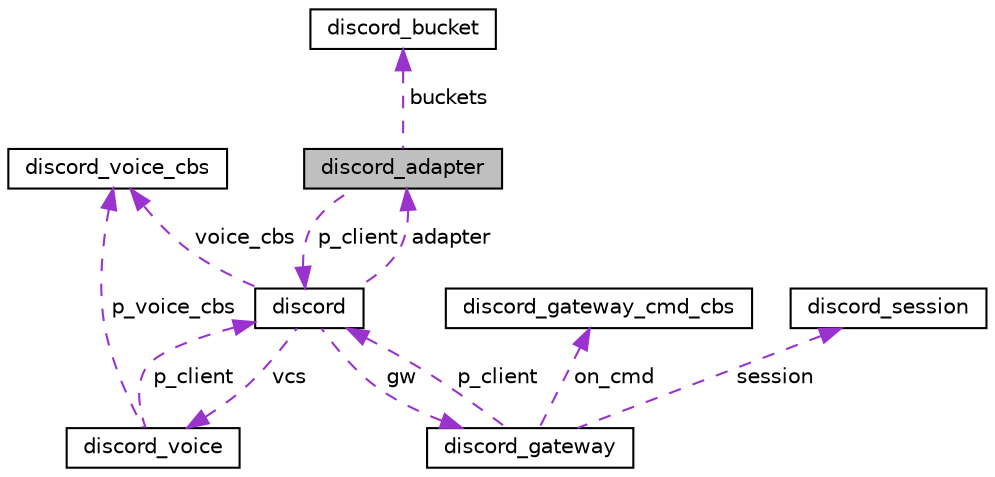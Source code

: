 digraph "discord_adapter"
{
 // LATEX_PDF_SIZE
  edge [fontname="Helvetica",fontsize="10",labelfontname="Helvetica",labelfontsize="10"];
  node [fontname="Helvetica",fontsize="10",shape=record];
  Node1 [label="discord_adapter",height=0.2,width=0.4,color="black", fillcolor="grey75", style="filled", fontcolor="black",tooltip="The handle used for performing HTTP Requests."];
  Node2 -> Node1 [dir="back",color="darkorchid3",fontsize="10",style="dashed",label=" p_client" ,fontname="Helvetica"];
  Node2 [label="discord",height=0.2,width=0.4,color="black", fillcolor="white", style="filled",URL="$structdiscord.html",tooltip="The Discord Client structure."];
  Node3 -> Node2 [dir="back",color="darkorchid3",fontsize="10",style="dashed",label=" voice_cbs" ,fontname="Helvetica"];
  Node3 [label="discord_voice_cbs",height=0.2,width=0.4,color="black", fillcolor="white", style="filled",URL="$structdiscord__voice__cbs.html",tooltip=" "];
  Node1 -> Node2 [dir="back",color="darkorchid3",fontsize="10",style="dashed",label=" adapter" ,fontname="Helvetica"];
  Node4 -> Node2 [dir="back",color="darkorchid3",fontsize="10",style="dashed",label=" gw" ,fontname="Helvetica"];
  Node4 [label="discord_gateway",height=0.2,width=0.4,color="black", fillcolor="white", style="filled",URL="$structdiscord__gateway.html",tooltip="The handle used for establishing a Discord Gateway connection via WebSockets."];
  Node2 -> Node4 [dir="back",color="darkorchid3",fontsize="10",style="dashed",label=" p_client" ,fontname="Helvetica"];
  Node5 -> Node4 [dir="back",color="darkorchid3",fontsize="10",style="dashed",label=" session" ,fontname="Helvetica"];
  Node5 [label="discord_session",height=0.2,width=0.4,color="black", fillcolor="white", style="filled",URL="$structdiscord__session.html",tooltip=" "];
  Node6 -> Node4 [dir="back",color="darkorchid3",fontsize="10",style="dashed",label=" on_cmd" ,fontname="Helvetica"];
  Node6 [label="discord_gateway_cmd_cbs",height=0.2,width=0.4,color="black", fillcolor="white", style="filled",URL="$structdiscord__gateway__cmd__cbs.html",tooltip=" "];
  Node7 -> Node2 [dir="back",color="darkorchid3",fontsize="10",style="dashed",label=" vcs" ,fontname="Helvetica"];
  Node7 [label="discord_voice",height=0.2,width=0.4,color="black", fillcolor="white", style="filled",URL="$structdiscord__voice.html",tooltip=" "];
  Node3 -> Node7 [dir="back",color="darkorchid3",fontsize="10",style="dashed",label=" p_voice_cbs" ,fontname="Helvetica"];
  Node2 -> Node7 [dir="back",color="darkorchid3",fontsize="10",style="dashed",label=" p_client" ,fontname="Helvetica"];
  Node8 -> Node1 [dir="back",color="darkorchid3",fontsize="10",style="dashed",label=" buckets" ,fontname="Helvetica"];
  Node8 [label="discord_bucket",height=0.2,width=0.4,color="black", fillcolor="white", style="filled",URL="$structdiscord__bucket.html",tooltip="The bucket struct that will handle ratelimiting."];
}
